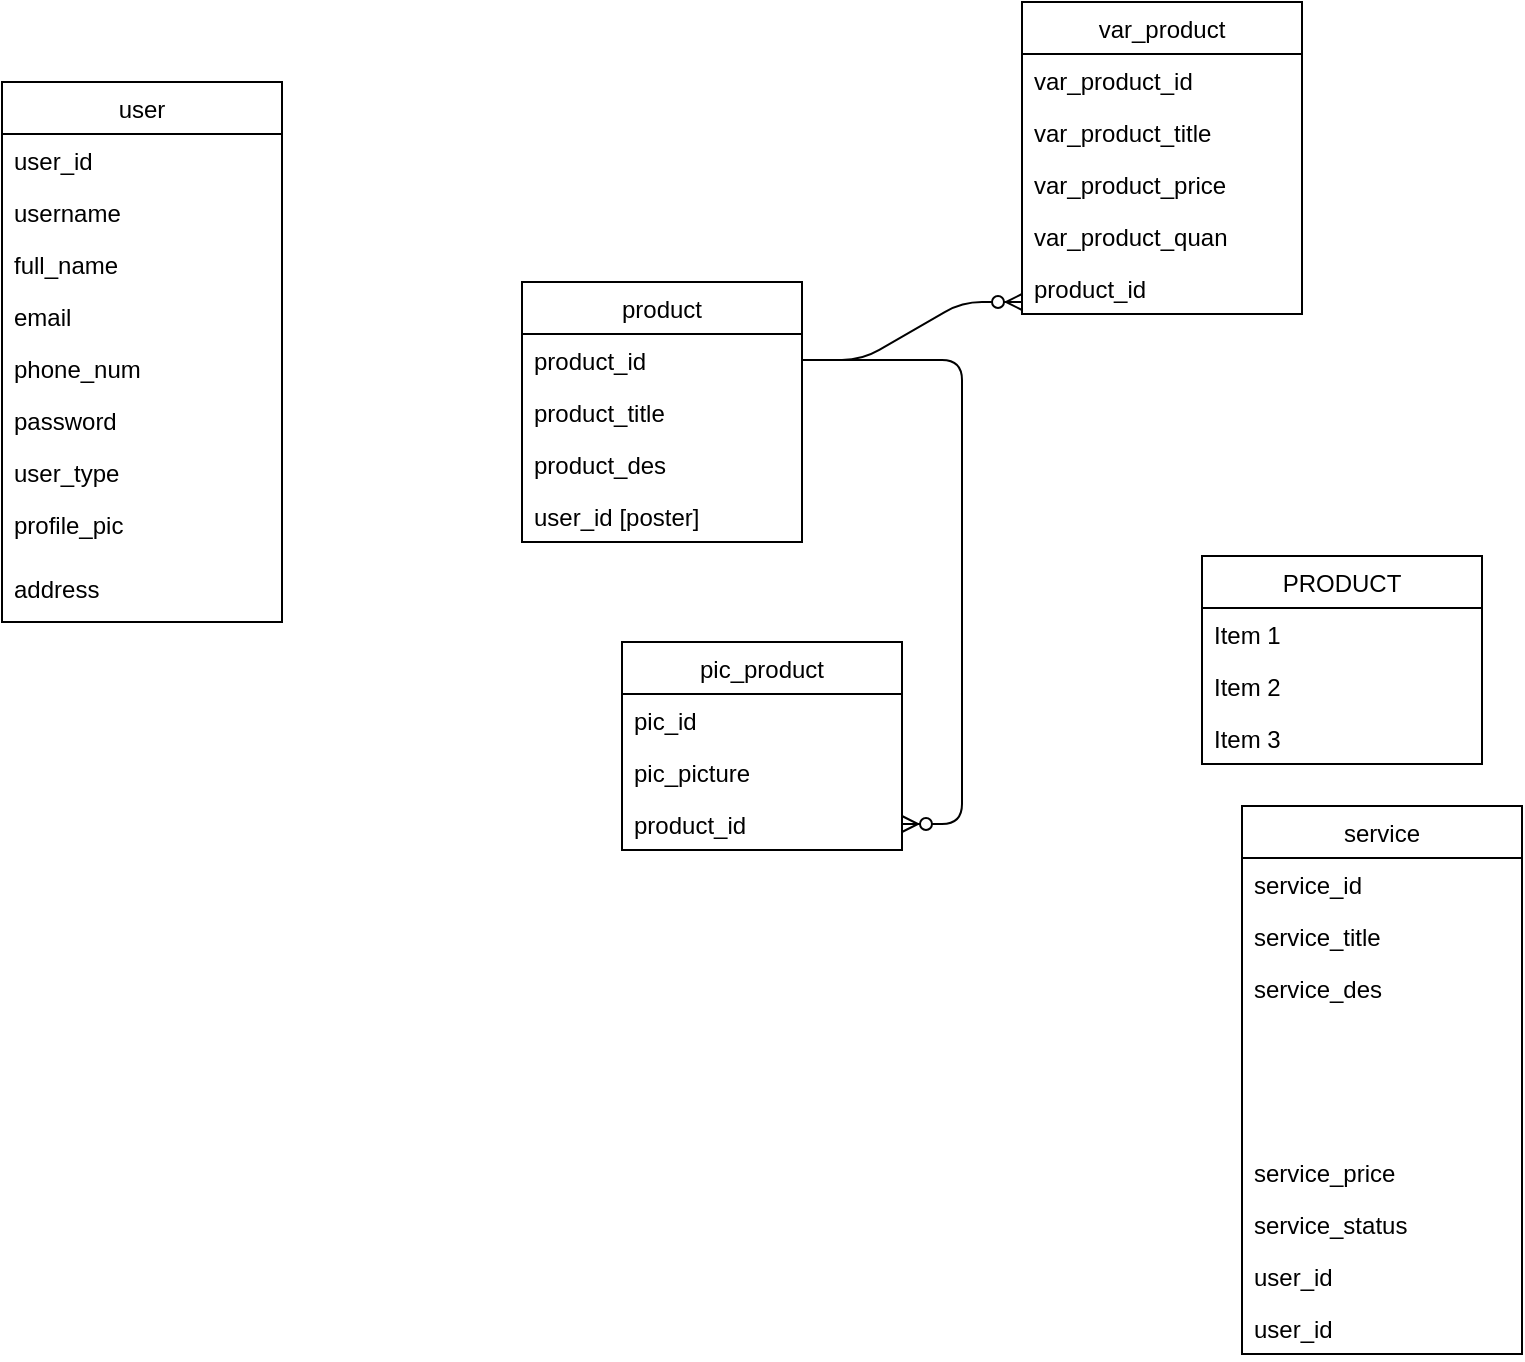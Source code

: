 <mxfile version="14.5.3" type="github">
  <diagram id="W411rWCE6vEQIN0AdYnL" name="Page-1">
    <mxGraphModel dx="1248" dy="706" grid="1" gridSize="10" guides="1" tooltips="1" connect="1" arrows="1" fold="1" page="1" pageScale="1" pageWidth="850" pageHeight="1100" math="0" shadow="0">
      <root>
        <mxCell id="0" />
        <mxCell id="1" parent="0" />
        <mxCell id="eEgCmpG9dYA9iIhkquhl-1" value="user" style="swimlane;fontStyle=0;childLayout=stackLayout;horizontal=1;startSize=26;fillColor=none;horizontalStack=0;resizeParent=1;resizeParentMax=0;resizeLast=0;collapsible=1;marginBottom=0;" parent="1" vertex="1">
          <mxGeometry x="80" y="90" width="140" height="270" as="geometry" />
        </mxCell>
        <mxCell id="eEgCmpG9dYA9iIhkquhl-19" value="user_id" style="text;strokeColor=none;fillColor=none;align=left;verticalAlign=top;spacingLeft=4;spacingRight=4;overflow=hidden;rotatable=0;points=[[0,0.5],[1,0.5]];portConstraint=eastwest;" parent="eEgCmpG9dYA9iIhkquhl-1" vertex="1">
          <mxGeometry y="26" width="140" height="26" as="geometry" />
        </mxCell>
        <mxCell id="eEgCmpG9dYA9iIhkquhl-2" value="username" style="text;strokeColor=none;fillColor=none;align=left;verticalAlign=top;spacingLeft=4;spacingRight=4;overflow=hidden;rotatable=0;points=[[0,0.5],[1,0.5]];portConstraint=eastwest;" parent="eEgCmpG9dYA9iIhkquhl-1" vertex="1">
          <mxGeometry y="52" width="140" height="26" as="geometry" />
        </mxCell>
        <mxCell id="eEgCmpG9dYA9iIhkquhl-3" value="full_name" style="text;strokeColor=none;fillColor=none;align=left;verticalAlign=top;spacingLeft=4;spacingRight=4;overflow=hidden;rotatable=0;points=[[0,0.5],[1,0.5]];portConstraint=eastwest;" parent="eEgCmpG9dYA9iIhkquhl-1" vertex="1">
          <mxGeometry y="78" width="140" height="26" as="geometry" />
        </mxCell>
        <mxCell id="eEgCmpG9dYA9iIhkquhl-20" value="email" style="text;strokeColor=none;fillColor=none;align=left;verticalAlign=top;spacingLeft=4;spacingRight=4;overflow=hidden;rotatable=0;points=[[0,0.5],[1,0.5]];portConstraint=eastwest;" parent="eEgCmpG9dYA9iIhkquhl-1" vertex="1">
          <mxGeometry y="104" width="140" height="26" as="geometry" />
        </mxCell>
        <mxCell id="eEgCmpG9dYA9iIhkquhl-21" value="phone_num" style="text;strokeColor=none;fillColor=none;align=left;verticalAlign=top;spacingLeft=4;spacingRight=4;overflow=hidden;rotatable=0;points=[[0,0.5],[1,0.5]];portConstraint=eastwest;" parent="eEgCmpG9dYA9iIhkquhl-1" vertex="1">
          <mxGeometry y="130" width="140" height="26" as="geometry" />
        </mxCell>
        <mxCell id="eEgCmpG9dYA9iIhkquhl-22" value="password" style="text;strokeColor=none;fillColor=none;align=left;verticalAlign=top;spacingLeft=4;spacingRight=4;overflow=hidden;rotatable=0;points=[[0,0.5],[1,0.5]];portConstraint=eastwest;" parent="eEgCmpG9dYA9iIhkquhl-1" vertex="1">
          <mxGeometry y="156" width="140" height="26" as="geometry" />
        </mxCell>
        <mxCell id="eEgCmpG9dYA9iIhkquhl-23" value="user_type" style="text;strokeColor=none;fillColor=none;align=left;verticalAlign=top;spacingLeft=4;spacingRight=4;overflow=hidden;rotatable=0;points=[[0,0.5],[1,0.5]];portConstraint=eastwest;" parent="eEgCmpG9dYA9iIhkquhl-1" vertex="1">
          <mxGeometry y="182" width="140" height="26" as="geometry" />
        </mxCell>
        <mxCell id="eEgCmpG9dYA9iIhkquhl-35" value="profile_pic" style="text;strokeColor=none;fillColor=none;align=left;verticalAlign=top;spacingLeft=4;spacingRight=4;overflow=hidden;rotatable=0;points=[[0,0.5],[1,0.5]];portConstraint=eastwest;" parent="eEgCmpG9dYA9iIhkquhl-1" vertex="1">
          <mxGeometry y="208" width="140" height="32" as="geometry" />
        </mxCell>
        <mxCell id="eEgCmpG9dYA9iIhkquhl-17" value="address" style="text;strokeColor=none;fillColor=none;align=left;verticalAlign=top;spacingLeft=4;spacingRight=4;overflow=hidden;rotatable=0;points=[[0,0.5],[1,0.5]];portConstraint=eastwest;" parent="eEgCmpG9dYA9iIhkquhl-1" vertex="1">
          <mxGeometry y="240" width="140" height="30" as="geometry" />
        </mxCell>
        <mxCell id="eEgCmpG9dYA9iIhkquhl-5" value="service" style="swimlane;fontStyle=0;childLayout=stackLayout;horizontal=1;startSize=26;fillColor=none;horizontalStack=0;resizeParent=1;resizeParentMax=0;resizeLast=0;collapsible=1;marginBottom=0;" parent="1" vertex="1">
          <mxGeometry x="700" y="452" width="140" height="274" as="geometry" />
        </mxCell>
        <mxCell id="eEgCmpG9dYA9iIhkquhl-6" value="service_id" style="text;strokeColor=none;fillColor=none;align=left;verticalAlign=top;spacingLeft=4;spacingRight=4;overflow=hidden;rotatable=0;points=[[0,0.5],[1,0.5]];portConstraint=eastwest;" parent="eEgCmpG9dYA9iIhkquhl-5" vertex="1">
          <mxGeometry y="26" width="140" height="26" as="geometry" />
        </mxCell>
        <mxCell id="eEgCmpG9dYA9iIhkquhl-7" value="service_title" style="text;strokeColor=none;fillColor=none;align=left;verticalAlign=top;spacingLeft=4;spacingRight=4;overflow=hidden;rotatable=0;points=[[0,0.5],[1,0.5]];portConstraint=eastwest;" parent="eEgCmpG9dYA9iIhkquhl-5" vertex="1">
          <mxGeometry y="52" width="140" height="26" as="geometry" />
        </mxCell>
        <mxCell id="eEgCmpG9dYA9iIhkquhl-8" value="service_des" style="text;strokeColor=none;fillColor=none;align=left;verticalAlign=top;spacingLeft=4;spacingRight=4;overflow=hidden;rotatable=0;points=[[0,0.5],[1,0.5]];portConstraint=eastwest;" parent="eEgCmpG9dYA9iIhkquhl-5" vertex="1">
          <mxGeometry y="78" width="140" height="92" as="geometry" />
        </mxCell>
        <mxCell id="eEgCmpG9dYA9iIhkquhl-24" value="service_price" style="text;strokeColor=none;fillColor=none;align=left;verticalAlign=top;spacingLeft=4;spacingRight=4;overflow=hidden;rotatable=0;points=[[0,0.5],[1,0.5]];portConstraint=eastwest;" parent="eEgCmpG9dYA9iIhkquhl-5" vertex="1">
          <mxGeometry y="170" width="140" height="26" as="geometry" />
        </mxCell>
        <mxCell id="eEgCmpG9dYA9iIhkquhl-27" value="service_status" style="text;strokeColor=none;fillColor=none;align=left;verticalAlign=top;spacingLeft=4;spacingRight=4;overflow=hidden;rotatable=0;points=[[0,0.5],[1,0.5]];portConstraint=eastwest;" parent="eEgCmpG9dYA9iIhkquhl-5" vertex="1">
          <mxGeometry y="196" width="140" height="26" as="geometry" />
        </mxCell>
        <mxCell id="eEgCmpG9dYA9iIhkquhl-25" value="user_id" style="text;strokeColor=none;fillColor=none;align=left;verticalAlign=top;spacingLeft=4;spacingRight=4;overflow=hidden;rotatable=0;points=[[0,0.5],[1,0.5]];portConstraint=eastwest;" parent="eEgCmpG9dYA9iIhkquhl-5" vertex="1">
          <mxGeometry y="222" width="140" height="26" as="geometry" />
        </mxCell>
        <mxCell id="eEgCmpG9dYA9iIhkquhl-26" value="user_id" style="text;strokeColor=none;fillColor=none;align=left;verticalAlign=top;spacingLeft=4;spacingRight=4;overflow=hidden;rotatable=0;points=[[0,0.5],[1,0.5]];portConstraint=eastwest;" parent="eEgCmpG9dYA9iIhkquhl-5" vertex="1">
          <mxGeometry y="248" width="140" height="26" as="geometry" />
        </mxCell>
        <mxCell id="eEgCmpG9dYA9iIhkquhl-9" value="var_product" style="swimlane;fontStyle=0;childLayout=stackLayout;horizontal=1;startSize=26;fillColor=none;horizontalStack=0;resizeParent=1;resizeParentMax=0;resizeLast=0;collapsible=1;marginBottom=0;" parent="1" vertex="1">
          <mxGeometry x="590" y="50" width="140" height="156" as="geometry" />
        </mxCell>
        <mxCell id="eEgCmpG9dYA9iIhkquhl-11" value="var_product_id" style="text;strokeColor=none;fillColor=none;align=left;verticalAlign=top;spacingLeft=4;spacingRight=4;overflow=hidden;rotatable=0;points=[[0,0.5],[1,0.5]];portConstraint=eastwest;" parent="eEgCmpG9dYA9iIhkquhl-9" vertex="1">
          <mxGeometry y="26" width="140" height="26" as="geometry" />
        </mxCell>
        <mxCell id="jbUzf2FXijxwnfSYSCQV-11" value="var_product_title" style="text;strokeColor=none;fillColor=none;align=left;verticalAlign=top;spacingLeft=4;spacingRight=4;overflow=hidden;rotatable=0;points=[[0,0.5],[1,0.5]];portConstraint=eastwest;" parent="eEgCmpG9dYA9iIhkquhl-9" vertex="1">
          <mxGeometry y="52" width="140" height="26" as="geometry" />
        </mxCell>
        <mxCell id="jbUzf2FXijxwnfSYSCQV-1" value="var_product_price" style="text;strokeColor=none;fillColor=none;align=left;verticalAlign=top;spacingLeft=4;spacingRight=4;overflow=hidden;rotatable=0;points=[[0,0.5],[1,0.5]];portConstraint=eastwest;" parent="eEgCmpG9dYA9iIhkquhl-9" vertex="1">
          <mxGeometry y="78" width="140" height="26" as="geometry" />
        </mxCell>
        <mxCell id="jbUzf2FXijxwnfSYSCQV-2" value="var_product_quan" style="text;strokeColor=none;fillColor=none;align=left;verticalAlign=top;spacingLeft=4;spacingRight=4;overflow=hidden;rotatable=0;points=[[0,0.5],[1,0.5]];portConstraint=eastwest;" parent="eEgCmpG9dYA9iIhkquhl-9" vertex="1">
          <mxGeometry y="104" width="140" height="26" as="geometry" />
        </mxCell>
        <mxCell id="jbUzf2FXijxwnfSYSCQV-8" value="product_id" style="text;strokeColor=none;fillColor=none;align=left;verticalAlign=top;spacingLeft=4;spacingRight=4;overflow=hidden;rotatable=0;points=[[0,0.5],[1,0.5]];portConstraint=eastwest;" parent="eEgCmpG9dYA9iIhkquhl-9" vertex="1">
          <mxGeometry y="130" width="140" height="26" as="geometry" />
        </mxCell>
        <mxCell id="eEgCmpG9dYA9iIhkquhl-13" value="PRODUCT" style="swimlane;fontStyle=0;childLayout=stackLayout;horizontal=1;startSize=26;fillColor=none;horizontalStack=0;resizeParent=1;resizeParentMax=0;resizeLast=0;collapsible=1;marginBottom=0;" parent="1" vertex="1">
          <mxGeometry x="680" y="327" width="140" height="104" as="geometry" />
        </mxCell>
        <mxCell id="eEgCmpG9dYA9iIhkquhl-14" value="Item 1" style="text;strokeColor=none;fillColor=none;align=left;verticalAlign=top;spacingLeft=4;spacingRight=4;overflow=hidden;rotatable=0;points=[[0,0.5],[1,0.5]];portConstraint=eastwest;" parent="eEgCmpG9dYA9iIhkquhl-13" vertex="1">
          <mxGeometry y="26" width="140" height="26" as="geometry" />
        </mxCell>
        <mxCell id="eEgCmpG9dYA9iIhkquhl-15" value="Item 2" style="text;strokeColor=none;fillColor=none;align=left;verticalAlign=top;spacingLeft=4;spacingRight=4;overflow=hidden;rotatable=0;points=[[0,0.5],[1,0.5]];portConstraint=eastwest;" parent="eEgCmpG9dYA9iIhkquhl-13" vertex="1">
          <mxGeometry y="52" width="140" height="26" as="geometry" />
        </mxCell>
        <mxCell id="eEgCmpG9dYA9iIhkquhl-16" value="Item 3" style="text;strokeColor=none;fillColor=none;align=left;verticalAlign=top;spacingLeft=4;spacingRight=4;overflow=hidden;rotatable=0;points=[[0,0.5],[1,0.5]];portConstraint=eastwest;" parent="eEgCmpG9dYA9iIhkquhl-13" vertex="1">
          <mxGeometry y="78" width="140" height="26" as="geometry" />
        </mxCell>
        <mxCell id="eEgCmpG9dYA9iIhkquhl-28" value="product" style="swimlane;fontStyle=0;childLayout=stackLayout;horizontal=1;startSize=26;fillColor=none;horizontalStack=0;resizeParent=1;resizeParentMax=0;resizeLast=0;collapsible=1;marginBottom=0;" parent="1" vertex="1">
          <mxGeometry x="340" y="190" width="140" height="130" as="geometry" />
        </mxCell>
        <mxCell id="eEgCmpG9dYA9iIhkquhl-29" value="product_id" style="text;strokeColor=none;fillColor=none;align=left;verticalAlign=top;spacingLeft=4;spacingRight=4;overflow=hidden;rotatable=0;points=[[0,0.5],[1,0.5]];portConstraint=eastwest;" parent="eEgCmpG9dYA9iIhkquhl-28" vertex="1">
          <mxGeometry y="26" width="140" height="26" as="geometry" />
        </mxCell>
        <mxCell id="eEgCmpG9dYA9iIhkquhl-30" value="product_title" style="text;strokeColor=none;fillColor=none;align=left;verticalAlign=top;spacingLeft=4;spacingRight=4;overflow=hidden;rotatable=0;points=[[0,0.5],[1,0.5]];portConstraint=eastwest;" parent="eEgCmpG9dYA9iIhkquhl-28" vertex="1">
          <mxGeometry y="52" width="140" height="26" as="geometry" />
        </mxCell>
        <mxCell id="eEgCmpG9dYA9iIhkquhl-32" value="product_des" style="text;strokeColor=none;fillColor=none;align=left;verticalAlign=top;spacingLeft=4;spacingRight=4;overflow=hidden;rotatable=0;points=[[0,0.5],[1,0.5]];portConstraint=eastwest;" parent="eEgCmpG9dYA9iIhkquhl-28" vertex="1">
          <mxGeometry y="78" width="140" height="26" as="geometry" />
        </mxCell>
        <mxCell id="eEgCmpG9dYA9iIhkquhl-33" value="user_id [poster]" style="text;strokeColor=none;fillColor=none;align=left;verticalAlign=top;spacingLeft=4;spacingRight=4;overflow=hidden;rotatable=0;points=[[0,0.5],[1,0.5]];portConstraint=eastwest;" parent="eEgCmpG9dYA9iIhkquhl-28" vertex="1">
          <mxGeometry y="104" width="140" height="26" as="geometry" />
        </mxCell>
        <mxCell id="jbUzf2FXijxwnfSYSCQV-10" value="" style="edgeStyle=entityRelationEdgeStyle;fontSize=12;html=1;endArrow=ERzeroToMany;endFill=1;exitX=1;exitY=0.5;exitDx=0;exitDy=0;" parent="1" source="eEgCmpG9dYA9iIhkquhl-29" edge="1">
          <mxGeometry width="100" height="100" relative="1" as="geometry">
            <mxPoint x="490" y="300" as="sourcePoint" />
            <mxPoint x="590" y="200" as="targetPoint" />
          </mxGeometry>
        </mxCell>
        <mxCell id="jbUzf2FXijxwnfSYSCQV-18" value="" style="edgeStyle=entityRelationEdgeStyle;fontSize=12;html=1;endArrow=ERzeroToMany;endFill=1;" parent="1" source="eEgCmpG9dYA9iIhkquhl-29" edge="1" target="jbUzf2FXijxwnfSYSCQV-20">
          <mxGeometry width="100" height="100" relative="1" as="geometry">
            <mxPoint x="460" y="189" as="sourcePoint" />
            <mxPoint x="390" y="410" as="targetPoint" />
          </mxGeometry>
        </mxCell>
        <mxCell id="jbUzf2FXijxwnfSYSCQV-19" value="pic_product" style="swimlane;fontStyle=0;childLayout=stackLayout;horizontal=1;startSize=26;fillColor=none;horizontalStack=0;resizeParent=1;resizeParentMax=0;resizeLast=0;collapsible=1;marginBottom=0;" parent="1" vertex="1">
          <mxGeometry x="390" y="370" width="140" height="104" as="geometry" />
        </mxCell>
        <mxCell id="jbUzf2FXijxwnfSYSCQV-21" value="pic_id" style="text;strokeColor=none;fillColor=none;align=left;verticalAlign=top;spacingLeft=4;spacingRight=4;overflow=hidden;rotatable=0;points=[[0,0.5],[1,0.5]];portConstraint=eastwest;" parent="jbUzf2FXijxwnfSYSCQV-19" vertex="1">
          <mxGeometry y="26" width="140" height="26" as="geometry" />
        </mxCell>
        <mxCell id="jbUzf2FXijxwnfSYSCQV-22" value="pic_picture" style="text;strokeColor=none;fillColor=none;align=left;verticalAlign=top;spacingLeft=4;spacingRight=4;overflow=hidden;rotatable=0;points=[[0,0.5],[1,0.5]];portConstraint=eastwest;" parent="jbUzf2FXijxwnfSYSCQV-19" vertex="1">
          <mxGeometry y="52" width="140" height="26" as="geometry" />
        </mxCell>
        <mxCell id="jbUzf2FXijxwnfSYSCQV-20" value="product_id" style="text;strokeColor=none;fillColor=none;align=left;verticalAlign=top;spacingLeft=4;spacingRight=4;overflow=hidden;rotatable=0;points=[[0,0.5],[1,0.5]];portConstraint=eastwest;" parent="jbUzf2FXijxwnfSYSCQV-19" vertex="1">
          <mxGeometry y="78" width="140" height="26" as="geometry" />
        </mxCell>
      </root>
    </mxGraphModel>
  </diagram>
</mxfile>
